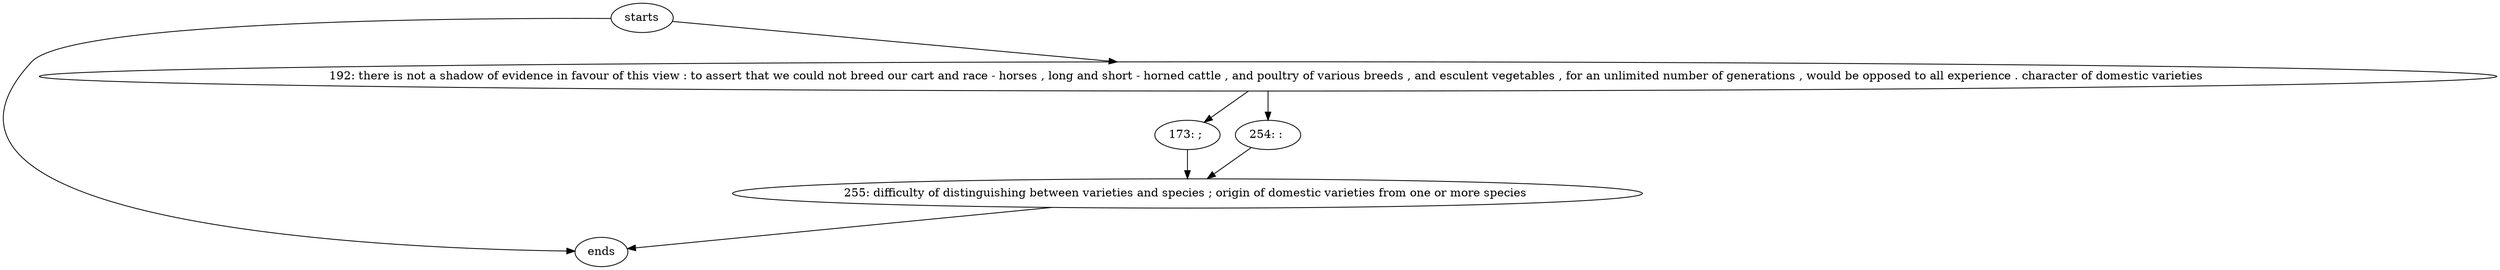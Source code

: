 digraph G {
	starts -> ends;
	starts -> 192;
	192 -> 173;
	192 -> 254;
	173 -> 255;
	254 -> 255;
	255 -> ends;
	starts[label=starts];
	192[label="192: there is not a shadow of evidence in favour of this view : to assert that we could not breed our cart and race - horses , long and short - horned cattle , and poultry of various breeds , and esculent vegetables , for an unlimited number of generations , would be opposed to all experience . character of domestic varieties "];
	173[label="173: ; "];
	254[label="254: : "];
	255[label="255: difficulty of distinguishing between varieties and species ; origin of domestic varieties from one or more species "];
	ends[label=ends]
}